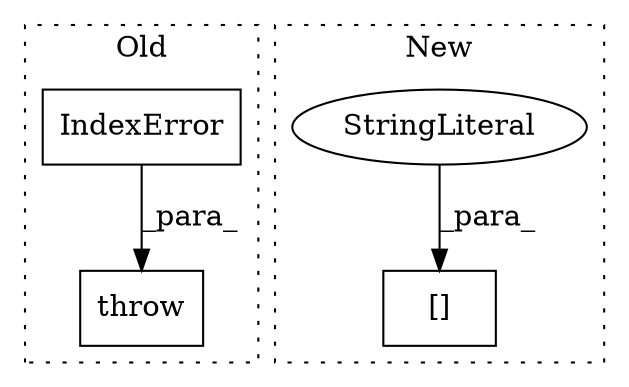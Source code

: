 digraph G {
subgraph cluster0 {
1 [label="IndexError" a="32" s="1915,2047" l="11,1" shape="box"];
3 [label="throw" a="53" s="1909" l="6" shape="box"];
label = "Old";
style="dotted";
}
subgraph cluster1 {
2 [label="[]" a="2" s="2239,2277" l="12,1" shape="box"];
4 [label="StringLiteral" a="45" s="2251" l="26" shape="ellipse"];
label = "New";
style="dotted";
}
1 -> 3 [label="_para_"];
4 -> 2 [label="_para_"];
}
